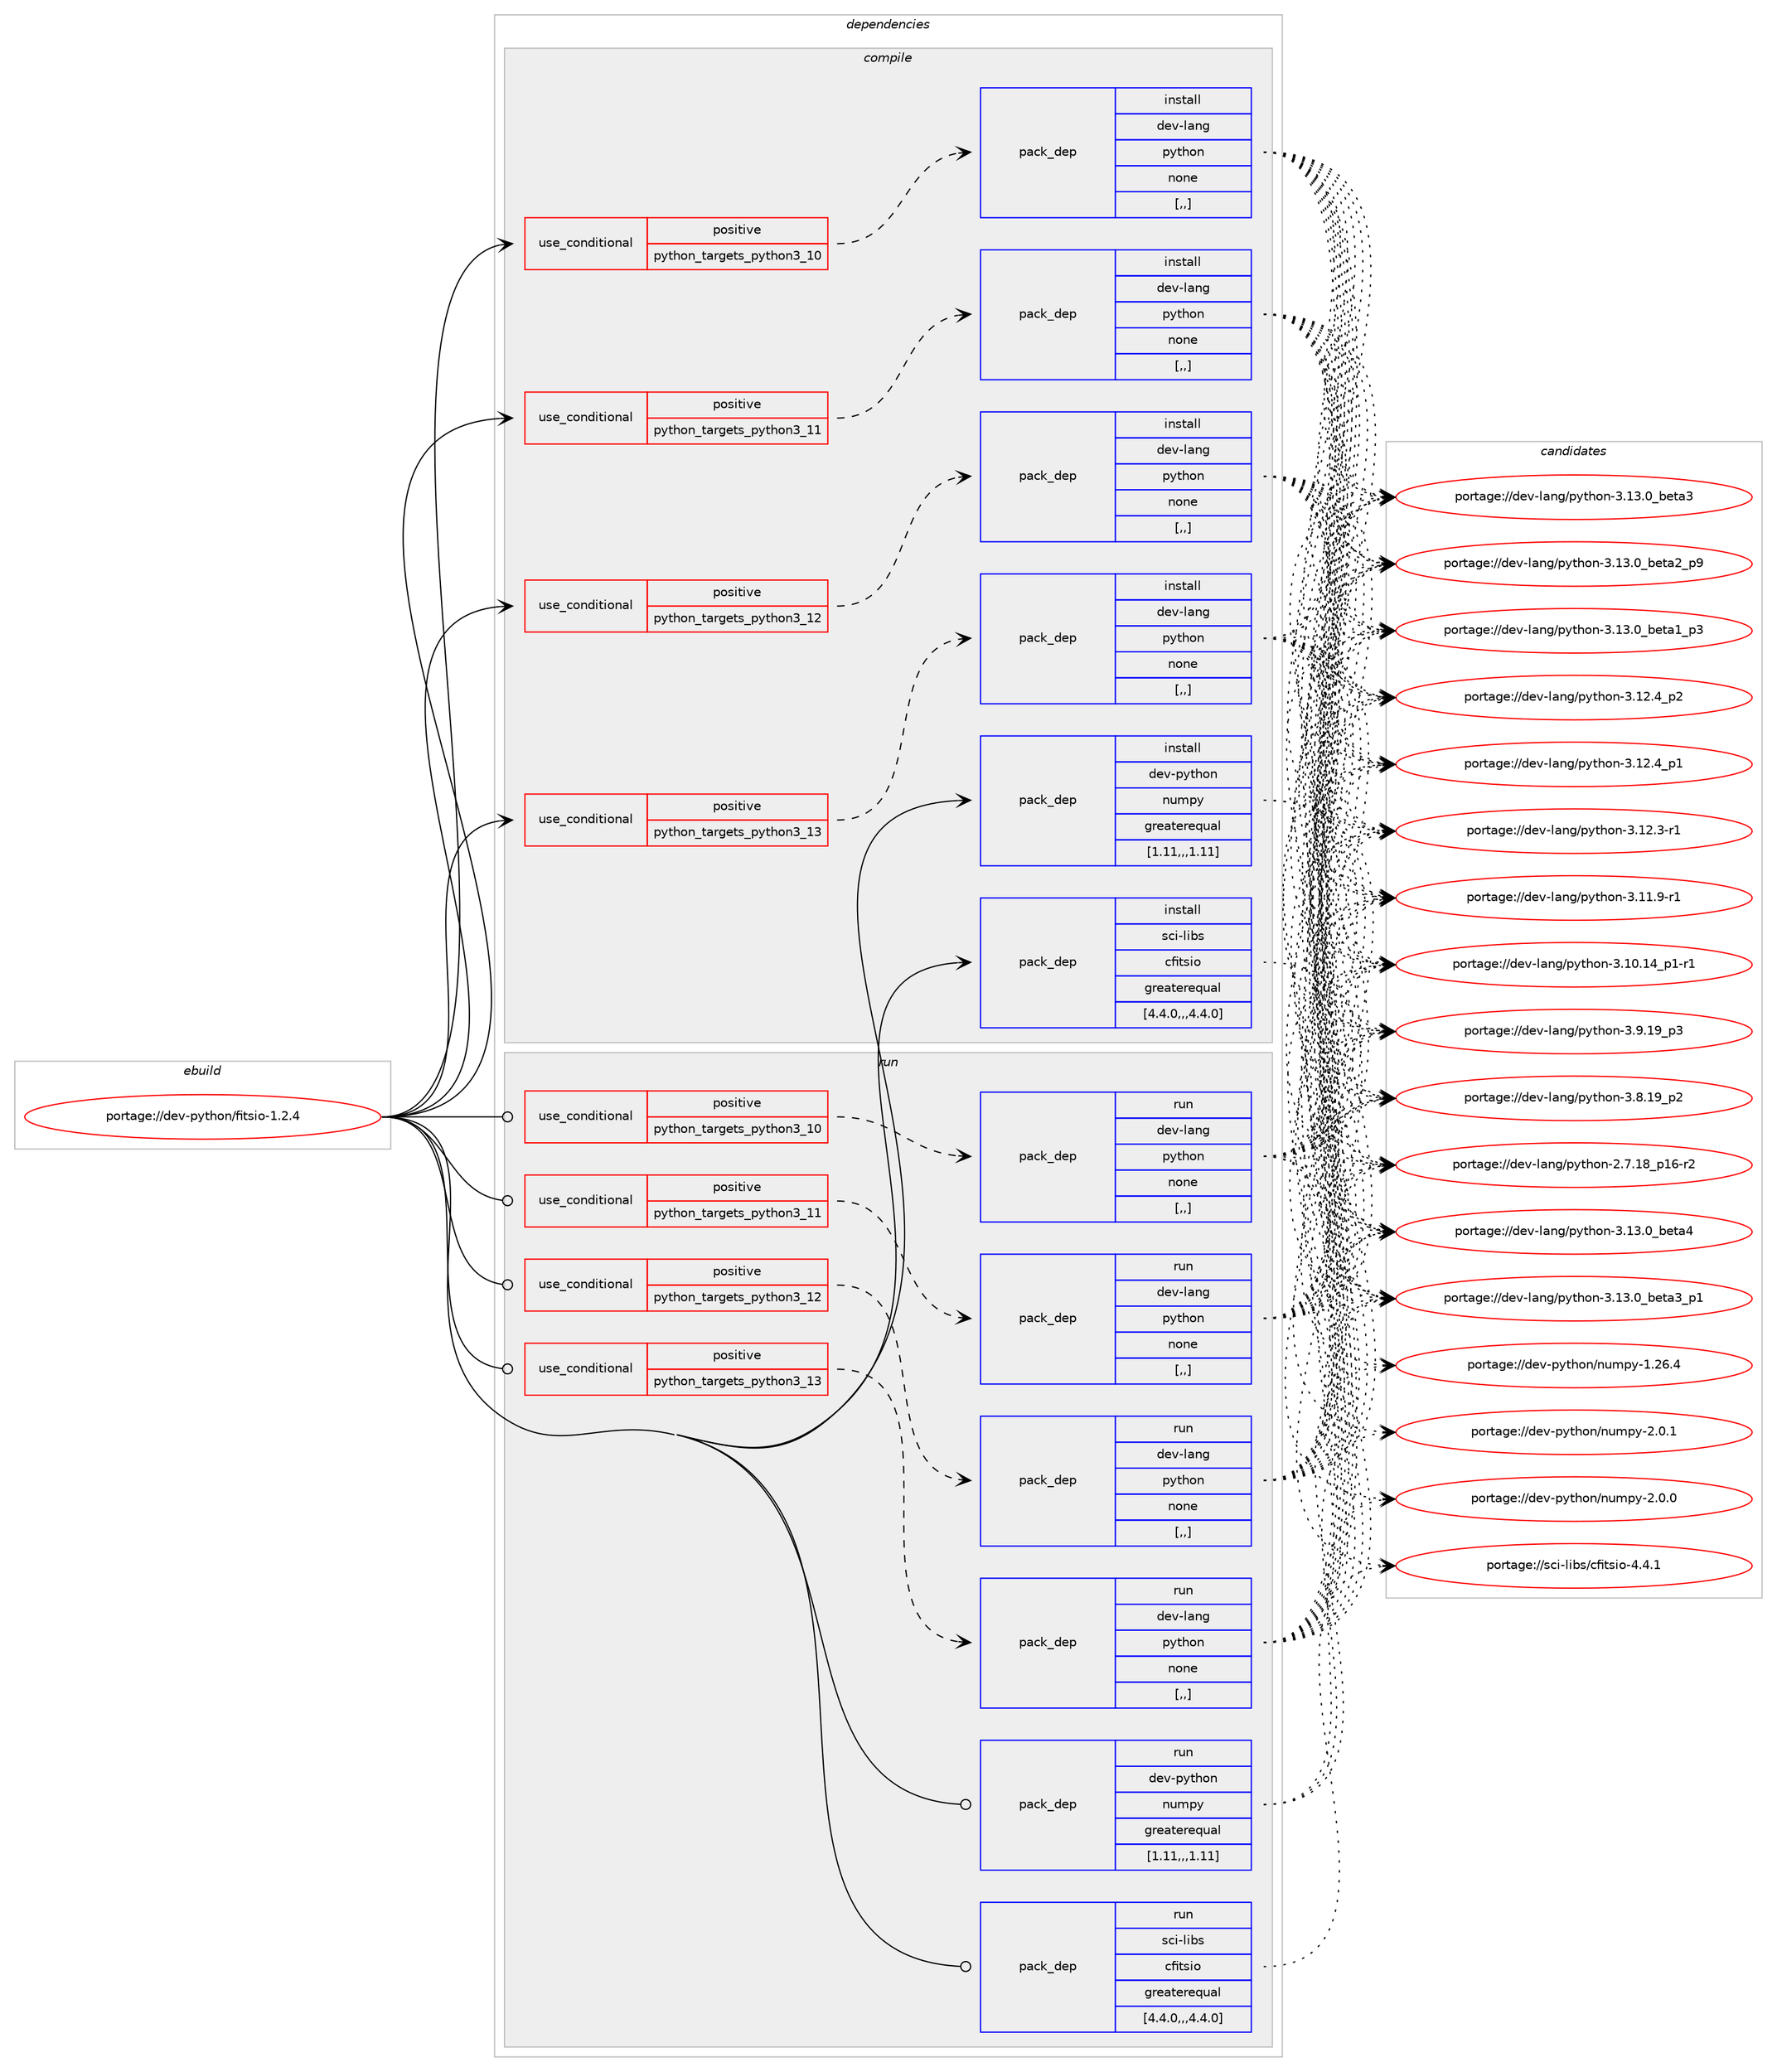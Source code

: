digraph prolog {

# *************
# Graph options
# *************

newrank=true;
concentrate=true;
compound=true;
graph [rankdir=LR,fontname=Helvetica,fontsize=10,ranksep=1.5];#, ranksep=2.5, nodesep=0.2];
edge  [arrowhead=vee];
node  [fontname=Helvetica,fontsize=10];

# **********
# The ebuild
# **********

subgraph cluster_leftcol {
color=gray;
label=<<i>ebuild</i>>;
id [label="portage://dev-python/fitsio-1.2.4", color=red, width=4, href="../dev-python/fitsio-1.2.4.svg"];
}

# ****************
# The dependencies
# ****************

subgraph cluster_midcol {
color=gray;
label=<<i>dependencies</i>>;
subgraph cluster_compile {
fillcolor="#eeeeee";
style=filled;
label=<<i>compile</i>>;
subgraph cond32831 {
dependency146507 [label=<<TABLE BORDER="0" CELLBORDER="1" CELLSPACING="0" CELLPADDING="4"><TR><TD ROWSPAN="3" CELLPADDING="10">use_conditional</TD></TR><TR><TD>positive</TD></TR><TR><TD>python_targets_python3_10</TD></TR></TABLE>>, shape=none, color=red];
subgraph pack112427 {
dependency146508 [label=<<TABLE BORDER="0" CELLBORDER="1" CELLSPACING="0" CELLPADDING="4" WIDTH="220"><TR><TD ROWSPAN="6" CELLPADDING="30">pack_dep</TD></TR><TR><TD WIDTH="110">install</TD></TR><TR><TD>dev-lang</TD></TR><TR><TD>python</TD></TR><TR><TD>none</TD></TR><TR><TD>[,,]</TD></TR></TABLE>>, shape=none, color=blue];
}
dependency146507:e -> dependency146508:w [weight=20,style="dashed",arrowhead="vee"];
}
id:e -> dependency146507:w [weight=20,style="solid",arrowhead="vee"];
subgraph cond32832 {
dependency146509 [label=<<TABLE BORDER="0" CELLBORDER="1" CELLSPACING="0" CELLPADDING="4"><TR><TD ROWSPAN="3" CELLPADDING="10">use_conditional</TD></TR><TR><TD>positive</TD></TR><TR><TD>python_targets_python3_11</TD></TR></TABLE>>, shape=none, color=red];
subgraph pack112428 {
dependency146510 [label=<<TABLE BORDER="0" CELLBORDER="1" CELLSPACING="0" CELLPADDING="4" WIDTH="220"><TR><TD ROWSPAN="6" CELLPADDING="30">pack_dep</TD></TR><TR><TD WIDTH="110">install</TD></TR><TR><TD>dev-lang</TD></TR><TR><TD>python</TD></TR><TR><TD>none</TD></TR><TR><TD>[,,]</TD></TR></TABLE>>, shape=none, color=blue];
}
dependency146509:e -> dependency146510:w [weight=20,style="dashed",arrowhead="vee"];
}
id:e -> dependency146509:w [weight=20,style="solid",arrowhead="vee"];
subgraph cond32833 {
dependency146511 [label=<<TABLE BORDER="0" CELLBORDER="1" CELLSPACING="0" CELLPADDING="4"><TR><TD ROWSPAN="3" CELLPADDING="10">use_conditional</TD></TR><TR><TD>positive</TD></TR><TR><TD>python_targets_python3_12</TD></TR></TABLE>>, shape=none, color=red];
subgraph pack112429 {
dependency146512 [label=<<TABLE BORDER="0" CELLBORDER="1" CELLSPACING="0" CELLPADDING="4" WIDTH="220"><TR><TD ROWSPAN="6" CELLPADDING="30">pack_dep</TD></TR><TR><TD WIDTH="110">install</TD></TR><TR><TD>dev-lang</TD></TR><TR><TD>python</TD></TR><TR><TD>none</TD></TR><TR><TD>[,,]</TD></TR></TABLE>>, shape=none, color=blue];
}
dependency146511:e -> dependency146512:w [weight=20,style="dashed",arrowhead="vee"];
}
id:e -> dependency146511:w [weight=20,style="solid",arrowhead="vee"];
subgraph cond32834 {
dependency146513 [label=<<TABLE BORDER="0" CELLBORDER="1" CELLSPACING="0" CELLPADDING="4"><TR><TD ROWSPAN="3" CELLPADDING="10">use_conditional</TD></TR><TR><TD>positive</TD></TR><TR><TD>python_targets_python3_13</TD></TR></TABLE>>, shape=none, color=red];
subgraph pack112430 {
dependency146514 [label=<<TABLE BORDER="0" CELLBORDER="1" CELLSPACING="0" CELLPADDING="4" WIDTH="220"><TR><TD ROWSPAN="6" CELLPADDING="30">pack_dep</TD></TR><TR><TD WIDTH="110">install</TD></TR><TR><TD>dev-lang</TD></TR><TR><TD>python</TD></TR><TR><TD>none</TD></TR><TR><TD>[,,]</TD></TR></TABLE>>, shape=none, color=blue];
}
dependency146513:e -> dependency146514:w [weight=20,style="dashed",arrowhead="vee"];
}
id:e -> dependency146513:w [weight=20,style="solid",arrowhead="vee"];
subgraph pack112431 {
dependency146515 [label=<<TABLE BORDER="0" CELLBORDER="1" CELLSPACING="0" CELLPADDING="4" WIDTH="220"><TR><TD ROWSPAN="6" CELLPADDING="30">pack_dep</TD></TR><TR><TD WIDTH="110">install</TD></TR><TR><TD>dev-python</TD></TR><TR><TD>numpy</TD></TR><TR><TD>greaterequal</TD></TR><TR><TD>[1.11,,,1.11]</TD></TR></TABLE>>, shape=none, color=blue];
}
id:e -> dependency146515:w [weight=20,style="solid",arrowhead="vee"];
subgraph pack112432 {
dependency146516 [label=<<TABLE BORDER="0" CELLBORDER="1" CELLSPACING="0" CELLPADDING="4" WIDTH="220"><TR><TD ROWSPAN="6" CELLPADDING="30">pack_dep</TD></TR><TR><TD WIDTH="110">install</TD></TR><TR><TD>sci-libs</TD></TR><TR><TD>cfitsio</TD></TR><TR><TD>greaterequal</TD></TR><TR><TD>[4.4.0,,,4.4.0]</TD></TR></TABLE>>, shape=none, color=blue];
}
id:e -> dependency146516:w [weight=20,style="solid",arrowhead="vee"];
}
subgraph cluster_compileandrun {
fillcolor="#eeeeee";
style=filled;
label=<<i>compile and run</i>>;
}
subgraph cluster_run {
fillcolor="#eeeeee";
style=filled;
label=<<i>run</i>>;
subgraph cond32835 {
dependency146517 [label=<<TABLE BORDER="0" CELLBORDER="1" CELLSPACING="0" CELLPADDING="4"><TR><TD ROWSPAN="3" CELLPADDING="10">use_conditional</TD></TR><TR><TD>positive</TD></TR><TR><TD>python_targets_python3_10</TD></TR></TABLE>>, shape=none, color=red];
subgraph pack112433 {
dependency146518 [label=<<TABLE BORDER="0" CELLBORDER="1" CELLSPACING="0" CELLPADDING="4" WIDTH="220"><TR><TD ROWSPAN="6" CELLPADDING="30">pack_dep</TD></TR><TR><TD WIDTH="110">run</TD></TR><TR><TD>dev-lang</TD></TR><TR><TD>python</TD></TR><TR><TD>none</TD></TR><TR><TD>[,,]</TD></TR></TABLE>>, shape=none, color=blue];
}
dependency146517:e -> dependency146518:w [weight=20,style="dashed",arrowhead="vee"];
}
id:e -> dependency146517:w [weight=20,style="solid",arrowhead="odot"];
subgraph cond32836 {
dependency146519 [label=<<TABLE BORDER="0" CELLBORDER="1" CELLSPACING="0" CELLPADDING="4"><TR><TD ROWSPAN="3" CELLPADDING="10">use_conditional</TD></TR><TR><TD>positive</TD></TR><TR><TD>python_targets_python3_11</TD></TR></TABLE>>, shape=none, color=red];
subgraph pack112434 {
dependency146520 [label=<<TABLE BORDER="0" CELLBORDER="1" CELLSPACING="0" CELLPADDING="4" WIDTH="220"><TR><TD ROWSPAN="6" CELLPADDING="30">pack_dep</TD></TR><TR><TD WIDTH="110">run</TD></TR><TR><TD>dev-lang</TD></TR><TR><TD>python</TD></TR><TR><TD>none</TD></TR><TR><TD>[,,]</TD></TR></TABLE>>, shape=none, color=blue];
}
dependency146519:e -> dependency146520:w [weight=20,style="dashed",arrowhead="vee"];
}
id:e -> dependency146519:w [weight=20,style="solid",arrowhead="odot"];
subgraph cond32837 {
dependency146521 [label=<<TABLE BORDER="0" CELLBORDER="1" CELLSPACING="0" CELLPADDING="4"><TR><TD ROWSPAN="3" CELLPADDING="10">use_conditional</TD></TR><TR><TD>positive</TD></TR><TR><TD>python_targets_python3_12</TD></TR></TABLE>>, shape=none, color=red];
subgraph pack112435 {
dependency146522 [label=<<TABLE BORDER="0" CELLBORDER="1" CELLSPACING="0" CELLPADDING="4" WIDTH="220"><TR><TD ROWSPAN="6" CELLPADDING="30">pack_dep</TD></TR><TR><TD WIDTH="110">run</TD></TR><TR><TD>dev-lang</TD></TR><TR><TD>python</TD></TR><TR><TD>none</TD></TR><TR><TD>[,,]</TD></TR></TABLE>>, shape=none, color=blue];
}
dependency146521:e -> dependency146522:w [weight=20,style="dashed",arrowhead="vee"];
}
id:e -> dependency146521:w [weight=20,style="solid",arrowhead="odot"];
subgraph cond32838 {
dependency146523 [label=<<TABLE BORDER="0" CELLBORDER="1" CELLSPACING="0" CELLPADDING="4"><TR><TD ROWSPAN="3" CELLPADDING="10">use_conditional</TD></TR><TR><TD>positive</TD></TR><TR><TD>python_targets_python3_13</TD></TR></TABLE>>, shape=none, color=red];
subgraph pack112436 {
dependency146524 [label=<<TABLE BORDER="0" CELLBORDER="1" CELLSPACING="0" CELLPADDING="4" WIDTH="220"><TR><TD ROWSPAN="6" CELLPADDING="30">pack_dep</TD></TR><TR><TD WIDTH="110">run</TD></TR><TR><TD>dev-lang</TD></TR><TR><TD>python</TD></TR><TR><TD>none</TD></TR><TR><TD>[,,]</TD></TR></TABLE>>, shape=none, color=blue];
}
dependency146523:e -> dependency146524:w [weight=20,style="dashed",arrowhead="vee"];
}
id:e -> dependency146523:w [weight=20,style="solid",arrowhead="odot"];
subgraph pack112437 {
dependency146525 [label=<<TABLE BORDER="0" CELLBORDER="1" CELLSPACING="0" CELLPADDING="4" WIDTH="220"><TR><TD ROWSPAN="6" CELLPADDING="30">pack_dep</TD></TR><TR><TD WIDTH="110">run</TD></TR><TR><TD>dev-python</TD></TR><TR><TD>numpy</TD></TR><TR><TD>greaterequal</TD></TR><TR><TD>[1.11,,,1.11]</TD></TR></TABLE>>, shape=none, color=blue];
}
id:e -> dependency146525:w [weight=20,style="solid",arrowhead="odot"];
subgraph pack112438 {
dependency146526 [label=<<TABLE BORDER="0" CELLBORDER="1" CELLSPACING="0" CELLPADDING="4" WIDTH="220"><TR><TD ROWSPAN="6" CELLPADDING="30">pack_dep</TD></TR><TR><TD WIDTH="110">run</TD></TR><TR><TD>sci-libs</TD></TR><TR><TD>cfitsio</TD></TR><TR><TD>greaterequal</TD></TR><TR><TD>[4.4.0,,,4.4.0]</TD></TR></TABLE>>, shape=none, color=blue];
}
id:e -> dependency146526:w [weight=20,style="solid",arrowhead="odot"];
}
}

# **************
# The candidates
# **************

subgraph cluster_choices {
rank=same;
color=gray;
label=<<i>candidates</i>>;

subgraph choice112427 {
color=black;
nodesep=1;
choice1001011184510897110103471121211161041111104551464951464895981011169752 [label="portage://dev-lang/python-3.13.0_beta4", color=red, width=4,href="../dev-lang/python-3.13.0_beta4.svg"];
choice10010111845108971101034711212111610411111045514649514648959810111697519511249 [label="portage://dev-lang/python-3.13.0_beta3_p1", color=red, width=4,href="../dev-lang/python-3.13.0_beta3_p1.svg"];
choice1001011184510897110103471121211161041111104551464951464895981011169751 [label="portage://dev-lang/python-3.13.0_beta3", color=red, width=4,href="../dev-lang/python-3.13.0_beta3.svg"];
choice10010111845108971101034711212111610411111045514649514648959810111697509511257 [label="portage://dev-lang/python-3.13.0_beta2_p9", color=red, width=4,href="../dev-lang/python-3.13.0_beta2_p9.svg"];
choice10010111845108971101034711212111610411111045514649514648959810111697499511251 [label="portage://dev-lang/python-3.13.0_beta1_p3", color=red, width=4,href="../dev-lang/python-3.13.0_beta1_p3.svg"];
choice100101118451089711010347112121116104111110455146495046529511250 [label="portage://dev-lang/python-3.12.4_p2", color=red, width=4,href="../dev-lang/python-3.12.4_p2.svg"];
choice100101118451089711010347112121116104111110455146495046529511249 [label="portage://dev-lang/python-3.12.4_p1", color=red, width=4,href="../dev-lang/python-3.12.4_p1.svg"];
choice100101118451089711010347112121116104111110455146495046514511449 [label="portage://dev-lang/python-3.12.3-r1", color=red, width=4,href="../dev-lang/python-3.12.3-r1.svg"];
choice100101118451089711010347112121116104111110455146494946574511449 [label="portage://dev-lang/python-3.11.9-r1", color=red, width=4,href="../dev-lang/python-3.11.9-r1.svg"];
choice100101118451089711010347112121116104111110455146494846495295112494511449 [label="portage://dev-lang/python-3.10.14_p1-r1", color=red, width=4,href="../dev-lang/python-3.10.14_p1-r1.svg"];
choice100101118451089711010347112121116104111110455146574649579511251 [label="portage://dev-lang/python-3.9.19_p3", color=red, width=4,href="../dev-lang/python-3.9.19_p3.svg"];
choice100101118451089711010347112121116104111110455146564649579511250 [label="portage://dev-lang/python-3.8.19_p2", color=red, width=4,href="../dev-lang/python-3.8.19_p2.svg"];
choice100101118451089711010347112121116104111110455046554649569511249544511450 [label="portage://dev-lang/python-2.7.18_p16-r2", color=red, width=4,href="../dev-lang/python-2.7.18_p16-r2.svg"];
dependency146508:e -> choice1001011184510897110103471121211161041111104551464951464895981011169752:w [style=dotted,weight="100"];
dependency146508:e -> choice10010111845108971101034711212111610411111045514649514648959810111697519511249:w [style=dotted,weight="100"];
dependency146508:e -> choice1001011184510897110103471121211161041111104551464951464895981011169751:w [style=dotted,weight="100"];
dependency146508:e -> choice10010111845108971101034711212111610411111045514649514648959810111697509511257:w [style=dotted,weight="100"];
dependency146508:e -> choice10010111845108971101034711212111610411111045514649514648959810111697499511251:w [style=dotted,weight="100"];
dependency146508:e -> choice100101118451089711010347112121116104111110455146495046529511250:w [style=dotted,weight="100"];
dependency146508:e -> choice100101118451089711010347112121116104111110455146495046529511249:w [style=dotted,weight="100"];
dependency146508:e -> choice100101118451089711010347112121116104111110455146495046514511449:w [style=dotted,weight="100"];
dependency146508:e -> choice100101118451089711010347112121116104111110455146494946574511449:w [style=dotted,weight="100"];
dependency146508:e -> choice100101118451089711010347112121116104111110455146494846495295112494511449:w [style=dotted,weight="100"];
dependency146508:e -> choice100101118451089711010347112121116104111110455146574649579511251:w [style=dotted,weight="100"];
dependency146508:e -> choice100101118451089711010347112121116104111110455146564649579511250:w [style=dotted,weight="100"];
dependency146508:e -> choice100101118451089711010347112121116104111110455046554649569511249544511450:w [style=dotted,weight="100"];
}
subgraph choice112428 {
color=black;
nodesep=1;
choice1001011184510897110103471121211161041111104551464951464895981011169752 [label="portage://dev-lang/python-3.13.0_beta4", color=red, width=4,href="../dev-lang/python-3.13.0_beta4.svg"];
choice10010111845108971101034711212111610411111045514649514648959810111697519511249 [label="portage://dev-lang/python-3.13.0_beta3_p1", color=red, width=4,href="../dev-lang/python-3.13.0_beta3_p1.svg"];
choice1001011184510897110103471121211161041111104551464951464895981011169751 [label="portage://dev-lang/python-3.13.0_beta3", color=red, width=4,href="../dev-lang/python-3.13.0_beta3.svg"];
choice10010111845108971101034711212111610411111045514649514648959810111697509511257 [label="portage://dev-lang/python-3.13.0_beta2_p9", color=red, width=4,href="../dev-lang/python-3.13.0_beta2_p9.svg"];
choice10010111845108971101034711212111610411111045514649514648959810111697499511251 [label="portage://dev-lang/python-3.13.0_beta1_p3", color=red, width=4,href="../dev-lang/python-3.13.0_beta1_p3.svg"];
choice100101118451089711010347112121116104111110455146495046529511250 [label="portage://dev-lang/python-3.12.4_p2", color=red, width=4,href="../dev-lang/python-3.12.4_p2.svg"];
choice100101118451089711010347112121116104111110455146495046529511249 [label="portage://dev-lang/python-3.12.4_p1", color=red, width=4,href="../dev-lang/python-3.12.4_p1.svg"];
choice100101118451089711010347112121116104111110455146495046514511449 [label="portage://dev-lang/python-3.12.3-r1", color=red, width=4,href="../dev-lang/python-3.12.3-r1.svg"];
choice100101118451089711010347112121116104111110455146494946574511449 [label="portage://dev-lang/python-3.11.9-r1", color=red, width=4,href="../dev-lang/python-3.11.9-r1.svg"];
choice100101118451089711010347112121116104111110455146494846495295112494511449 [label="portage://dev-lang/python-3.10.14_p1-r1", color=red, width=4,href="../dev-lang/python-3.10.14_p1-r1.svg"];
choice100101118451089711010347112121116104111110455146574649579511251 [label="portage://dev-lang/python-3.9.19_p3", color=red, width=4,href="../dev-lang/python-3.9.19_p3.svg"];
choice100101118451089711010347112121116104111110455146564649579511250 [label="portage://dev-lang/python-3.8.19_p2", color=red, width=4,href="../dev-lang/python-3.8.19_p2.svg"];
choice100101118451089711010347112121116104111110455046554649569511249544511450 [label="portage://dev-lang/python-2.7.18_p16-r2", color=red, width=4,href="../dev-lang/python-2.7.18_p16-r2.svg"];
dependency146510:e -> choice1001011184510897110103471121211161041111104551464951464895981011169752:w [style=dotted,weight="100"];
dependency146510:e -> choice10010111845108971101034711212111610411111045514649514648959810111697519511249:w [style=dotted,weight="100"];
dependency146510:e -> choice1001011184510897110103471121211161041111104551464951464895981011169751:w [style=dotted,weight="100"];
dependency146510:e -> choice10010111845108971101034711212111610411111045514649514648959810111697509511257:w [style=dotted,weight="100"];
dependency146510:e -> choice10010111845108971101034711212111610411111045514649514648959810111697499511251:w [style=dotted,weight="100"];
dependency146510:e -> choice100101118451089711010347112121116104111110455146495046529511250:w [style=dotted,weight="100"];
dependency146510:e -> choice100101118451089711010347112121116104111110455146495046529511249:w [style=dotted,weight="100"];
dependency146510:e -> choice100101118451089711010347112121116104111110455146495046514511449:w [style=dotted,weight="100"];
dependency146510:e -> choice100101118451089711010347112121116104111110455146494946574511449:w [style=dotted,weight="100"];
dependency146510:e -> choice100101118451089711010347112121116104111110455146494846495295112494511449:w [style=dotted,weight="100"];
dependency146510:e -> choice100101118451089711010347112121116104111110455146574649579511251:w [style=dotted,weight="100"];
dependency146510:e -> choice100101118451089711010347112121116104111110455146564649579511250:w [style=dotted,weight="100"];
dependency146510:e -> choice100101118451089711010347112121116104111110455046554649569511249544511450:w [style=dotted,weight="100"];
}
subgraph choice112429 {
color=black;
nodesep=1;
choice1001011184510897110103471121211161041111104551464951464895981011169752 [label="portage://dev-lang/python-3.13.0_beta4", color=red, width=4,href="../dev-lang/python-3.13.0_beta4.svg"];
choice10010111845108971101034711212111610411111045514649514648959810111697519511249 [label="portage://dev-lang/python-3.13.0_beta3_p1", color=red, width=4,href="../dev-lang/python-3.13.0_beta3_p1.svg"];
choice1001011184510897110103471121211161041111104551464951464895981011169751 [label="portage://dev-lang/python-3.13.0_beta3", color=red, width=4,href="../dev-lang/python-3.13.0_beta3.svg"];
choice10010111845108971101034711212111610411111045514649514648959810111697509511257 [label="portage://dev-lang/python-3.13.0_beta2_p9", color=red, width=4,href="../dev-lang/python-3.13.0_beta2_p9.svg"];
choice10010111845108971101034711212111610411111045514649514648959810111697499511251 [label="portage://dev-lang/python-3.13.0_beta1_p3", color=red, width=4,href="../dev-lang/python-3.13.0_beta1_p3.svg"];
choice100101118451089711010347112121116104111110455146495046529511250 [label="portage://dev-lang/python-3.12.4_p2", color=red, width=4,href="../dev-lang/python-3.12.4_p2.svg"];
choice100101118451089711010347112121116104111110455146495046529511249 [label="portage://dev-lang/python-3.12.4_p1", color=red, width=4,href="../dev-lang/python-3.12.4_p1.svg"];
choice100101118451089711010347112121116104111110455146495046514511449 [label="portage://dev-lang/python-3.12.3-r1", color=red, width=4,href="../dev-lang/python-3.12.3-r1.svg"];
choice100101118451089711010347112121116104111110455146494946574511449 [label="portage://dev-lang/python-3.11.9-r1", color=red, width=4,href="../dev-lang/python-3.11.9-r1.svg"];
choice100101118451089711010347112121116104111110455146494846495295112494511449 [label="portage://dev-lang/python-3.10.14_p1-r1", color=red, width=4,href="../dev-lang/python-3.10.14_p1-r1.svg"];
choice100101118451089711010347112121116104111110455146574649579511251 [label="portage://dev-lang/python-3.9.19_p3", color=red, width=4,href="../dev-lang/python-3.9.19_p3.svg"];
choice100101118451089711010347112121116104111110455146564649579511250 [label="portage://dev-lang/python-3.8.19_p2", color=red, width=4,href="../dev-lang/python-3.8.19_p2.svg"];
choice100101118451089711010347112121116104111110455046554649569511249544511450 [label="portage://dev-lang/python-2.7.18_p16-r2", color=red, width=4,href="../dev-lang/python-2.7.18_p16-r2.svg"];
dependency146512:e -> choice1001011184510897110103471121211161041111104551464951464895981011169752:w [style=dotted,weight="100"];
dependency146512:e -> choice10010111845108971101034711212111610411111045514649514648959810111697519511249:w [style=dotted,weight="100"];
dependency146512:e -> choice1001011184510897110103471121211161041111104551464951464895981011169751:w [style=dotted,weight="100"];
dependency146512:e -> choice10010111845108971101034711212111610411111045514649514648959810111697509511257:w [style=dotted,weight="100"];
dependency146512:e -> choice10010111845108971101034711212111610411111045514649514648959810111697499511251:w [style=dotted,weight="100"];
dependency146512:e -> choice100101118451089711010347112121116104111110455146495046529511250:w [style=dotted,weight="100"];
dependency146512:e -> choice100101118451089711010347112121116104111110455146495046529511249:w [style=dotted,weight="100"];
dependency146512:e -> choice100101118451089711010347112121116104111110455146495046514511449:w [style=dotted,weight="100"];
dependency146512:e -> choice100101118451089711010347112121116104111110455146494946574511449:w [style=dotted,weight="100"];
dependency146512:e -> choice100101118451089711010347112121116104111110455146494846495295112494511449:w [style=dotted,weight="100"];
dependency146512:e -> choice100101118451089711010347112121116104111110455146574649579511251:w [style=dotted,weight="100"];
dependency146512:e -> choice100101118451089711010347112121116104111110455146564649579511250:w [style=dotted,weight="100"];
dependency146512:e -> choice100101118451089711010347112121116104111110455046554649569511249544511450:w [style=dotted,weight="100"];
}
subgraph choice112430 {
color=black;
nodesep=1;
choice1001011184510897110103471121211161041111104551464951464895981011169752 [label="portage://dev-lang/python-3.13.0_beta4", color=red, width=4,href="../dev-lang/python-3.13.0_beta4.svg"];
choice10010111845108971101034711212111610411111045514649514648959810111697519511249 [label="portage://dev-lang/python-3.13.0_beta3_p1", color=red, width=4,href="../dev-lang/python-3.13.0_beta3_p1.svg"];
choice1001011184510897110103471121211161041111104551464951464895981011169751 [label="portage://dev-lang/python-3.13.0_beta3", color=red, width=4,href="../dev-lang/python-3.13.0_beta3.svg"];
choice10010111845108971101034711212111610411111045514649514648959810111697509511257 [label="portage://dev-lang/python-3.13.0_beta2_p9", color=red, width=4,href="../dev-lang/python-3.13.0_beta2_p9.svg"];
choice10010111845108971101034711212111610411111045514649514648959810111697499511251 [label="portage://dev-lang/python-3.13.0_beta1_p3", color=red, width=4,href="../dev-lang/python-3.13.0_beta1_p3.svg"];
choice100101118451089711010347112121116104111110455146495046529511250 [label="portage://dev-lang/python-3.12.4_p2", color=red, width=4,href="../dev-lang/python-3.12.4_p2.svg"];
choice100101118451089711010347112121116104111110455146495046529511249 [label="portage://dev-lang/python-3.12.4_p1", color=red, width=4,href="../dev-lang/python-3.12.4_p1.svg"];
choice100101118451089711010347112121116104111110455146495046514511449 [label="portage://dev-lang/python-3.12.3-r1", color=red, width=4,href="../dev-lang/python-3.12.3-r1.svg"];
choice100101118451089711010347112121116104111110455146494946574511449 [label="portage://dev-lang/python-3.11.9-r1", color=red, width=4,href="../dev-lang/python-3.11.9-r1.svg"];
choice100101118451089711010347112121116104111110455146494846495295112494511449 [label="portage://dev-lang/python-3.10.14_p1-r1", color=red, width=4,href="../dev-lang/python-3.10.14_p1-r1.svg"];
choice100101118451089711010347112121116104111110455146574649579511251 [label="portage://dev-lang/python-3.9.19_p3", color=red, width=4,href="../dev-lang/python-3.9.19_p3.svg"];
choice100101118451089711010347112121116104111110455146564649579511250 [label="portage://dev-lang/python-3.8.19_p2", color=red, width=4,href="../dev-lang/python-3.8.19_p2.svg"];
choice100101118451089711010347112121116104111110455046554649569511249544511450 [label="portage://dev-lang/python-2.7.18_p16-r2", color=red, width=4,href="../dev-lang/python-2.7.18_p16-r2.svg"];
dependency146514:e -> choice1001011184510897110103471121211161041111104551464951464895981011169752:w [style=dotted,weight="100"];
dependency146514:e -> choice10010111845108971101034711212111610411111045514649514648959810111697519511249:w [style=dotted,weight="100"];
dependency146514:e -> choice1001011184510897110103471121211161041111104551464951464895981011169751:w [style=dotted,weight="100"];
dependency146514:e -> choice10010111845108971101034711212111610411111045514649514648959810111697509511257:w [style=dotted,weight="100"];
dependency146514:e -> choice10010111845108971101034711212111610411111045514649514648959810111697499511251:w [style=dotted,weight="100"];
dependency146514:e -> choice100101118451089711010347112121116104111110455146495046529511250:w [style=dotted,weight="100"];
dependency146514:e -> choice100101118451089711010347112121116104111110455146495046529511249:w [style=dotted,weight="100"];
dependency146514:e -> choice100101118451089711010347112121116104111110455146495046514511449:w [style=dotted,weight="100"];
dependency146514:e -> choice100101118451089711010347112121116104111110455146494946574511449:w [style=dotted,weight="100"];
dependency146514:e -> choice100101118451089711010347112121116104111110455146494846495295112494511449:w [style=dotted,weight="100"];
dependency146514:e -> choice100101118451089711010347112121116104111110455146574649579511251:w [style=dotted,weight="100"];
dependency146514:e -> choice100101118451089711010347112121116104111110455146564649579511250:w [style=dotted,weight="100"];
dependency146514:e -> choice100101118451089711010347112121116104111110455046554649569511249544511450:w [style=dotted,weight="100"];
}
subgraph choice112431 {
color=black;
nodesep=1;
choice1001011184511212111610411111047110117109112121455046484649 [label="portage://dev-python/numpy-2.0.1", color=red, width=4,href="../dev-python/numpy-2.0.1.svg"];
choice1001011184511212111610411111047110117109112121455046484648 [label="portage://dev-python/numpy-2.0.0", color=red, width=4,href="../dev-python/numpy-2.0.0.svg"];
choice100101118451121211161041111104711011710911212145494650544652 [label="portage://dev-python/numpy-1.26.4", color=red, width=4,href="../dev-python/numpy-1.26.4.svg"];
dependency146515:e -> choice1001011184511212111610411111047110117109112121455046484649:w [style=dotted,weight="100"];
dependency146515:e -> choice1001011184511212111610411111047110117109112121455046484648:w [style=dotted,weight="100"];
dependency146515:e -> choice100101118451121211161041111104711011710911212145494650544652:w [style=dotted,weight="100"];
}
subgraph choice112432 {
color=black;
nodesep=1;
choice1159910545108105981154799102105116115105111455246524649 [label="portage://sci-libs/cfitsio-4.4.1", color=red, width=4,href="../sci-libs/cfitsio-4.4.1.svg"];
dependency146516:e -> choice1159910545108105981154799102105116115105111455246524649:w [style=dotted,weight="100"];
}
subgraph choice112433 {
color=black;
nodesep=1;
choice1001011184510897110103471121211161041111104551464951464895981011169752 [label="portage://dev-lang/python-3.13.0_beta4", color=red, width=4,href="../dev-lang/python-3.13.0_beta4.svg"];
choice10010111845108971101034711212111610411111045514649514648959810111697519511249 [label="portage://dev-lang/python-3.13.0_beta3_p1", color=red, width=4,href="../dev-lang/python-3.13.0_beta3_p1.svg"];
choice1001011184510897110103471121211161041111104551464951464895981011169751 [label="portage://dev-lang/python-3.13.0_beta3", color=red, width=4,href="../dev-lang/python-3.13.0_beta3.svg"];
choice10010111845108971101034711212111610411111045514649514648959810111697509511257 [label="portage://dev-lang/python-3.13.0_beta2_p9", color=red, width=4,href="../dev-lang/python-3.13.0_beta2_p9.svg"];
choice10010111845108971101034711212111610411111045514649514648959810111697499511251 [label="portage://dev-lang/python-3.13.0_beta1_p3", color=red, width=4,href="../dev-lang/python-3.13.0_beta1_p3.svg"];
choice100101118451089711010347112121116104111110455146495046529511250 [label="portage://dev-lang/python-3.12.4_p2", color=red, width=4,href="../dev-lang/python-3.12.4_p2.svg"];
choice100101118451089711010347112121116104111110455146495046529511249 [label="portage://dev-lang/python-3.12.4_p1", color=red, width=4,href="../dev-lang/python-3.12.4_p1.svg"];
choice100101118451089711010347112121116104111110455146495046514511449 [label="portage://dev-lang/python-3.12.3-r1", color=red, width=4,href="../dev-lang/python-3.12.3-r1.svg"];
choice100101118451089711010347112121116104111110455146494946574511449 [label="portage://dev-lang/python-3.11.9-r1", color=red, width=4,href="../dev-lang/python-3.11.9-r1.svg"];
choice100101118451089711010347112121116104111110455146494846495295112494511449 [label="portage://dev-lang/python-3.10.14_p1-r1", color=red, width=4,href="../dev-lang/python-3.10.14_p1-r1.svg"];
choice100101118451089711010347112121116104111110455146574649579511251 [label="portage://dev-lang/python-3.9.19_p3", color=red, width=4,href="../dev-lang/python-3.9.19_p3.svg"];
choice100101118451089711010347112121116104111110455146564649579511250 [label="portage://dev-lang/python-3.8.19_p2", color=red, width=4,href="../dev-lang/python-3.8.19_p2.svg"];
choice100101118451089711010347112121116104111110455046554649569511249544511450 [label="portage://dev-lang/python-2.7.18_p16-r2", color=red, width=4,href="../dev-lang/python-2.7.18_p16-r2.svg"];
dependency146518:e -> choice1001011184510897110103471121211161041111104551464951464895981011169752:w [style=dotted,weight="100"];
dependency146518:e -> choice10010111845108971101034711212111610411111045514649514648959810111697519511249:w [style=dotted,weight="100"];
dependency146518:e -> choice1001011184510897110103471121211161041111104551464951464895981011169751:w [style=dotted,weight="100"];
dependency146518:e -> choice10010111845108971101034711212111610411111045514649514648959810111697509511257:w [style=dotted,weight="100"];
dependency146518:e -> choice10010111845108971101034711212111610411111045514649514648959810111697499511251:w [style=dotted,weight="100"];
dependency146518:e -> choice100101118451089711010347112121116104111110455146495046529511250:w [style=dotted,weight="100"];
dependency146518:e -> choice100101118451089711010347112121116104111110455146495046529511249:w [style=dotted,weight="100"];
dependency146518:e -> choice100101118451089711010347112121116104111110455146495046514511449:w [style=dotted,weight="100"];
dependency146518:e -> choice100101118451089711010347112121116104111110455146494946574511449:w [style=dotted,weight="100"];
dependency146518:e -> choice100101118451089711010347112121116104111110455146494846495295112494511449:w [style=dotted,weight="100"];
dependency146518:e -> choice100101118451089711010347112121116104111110455146574649579511251:w [style=dotted,weight="100"];
dependency146518:e -> choice100101118451089711010347112121116104111110455146564649579511250:w [style=dotted,weight="100"];
dependency146518:e -> choice100101118451089711010347112121116104111110455046554649569511249544511450:w [style=dotted,weight="100"];
}
subgraph choice112434 {
color=black;
nodesep=1;
choice1001011184510897110103471121211161041111104551464951464895981011169752 [label="portage://dev-lang/python-3.13.0_beta4", color=red, width=4,href="../dev-lang/python-3.13.0_beta4.svg"];
choice10010111845108971101034711212111610411111045514649514648959810111697519511249 [label="portage://dev-lang/python-3.13.0_beta3_p1", color=red, width=4,href="../dev-lang/python-3.13.0_beta3_p1.svg"];
choice1001011184510897110103471121211161041111104551464951464895981011169751 [label="portage://dev-lang/python-3.13.0_beta3", color=red, width=4,href="../dev-lang/python-3.13.0_beta3.svg"];
choice10010111845108971101034711212111610411111045514649514648959810111697509511257 [label="portage://dev-lang/python-3.13.0_beta2_p9", color=red, width=4,href="../dev-lang/python-3.13.0_beta2_p9.svg"];
choice10010111845108971101034711212111610411111045514649514648959810111697499511251 [label="portage://dev-lang/python-3.13.0_beta1_p3", color=red, width=4,href="../dev-lang/python-3.13.0_beta1_p3.svg"];
choice100101118451089711010347112121116104111110455146495046529511250 [label="portage://dev-lang/python-3.12.4_p2", color=red, width=4,href="../dev-lang/python-3.12.4_p2.svg"];
choice100101118451089711010347112121116104111110455146495046529511249 [label="portage://dev-lang/python-3.12.4_p1", color=red, width=4,href="../dev-lang/python-3.12.4_p1.svg"];
choice100101118451089711010347112121116104111110455146495046514511449 [label="portage://dev-lang/python-3.12.3-r1", color=red, width=4,href="../dev-lang/python-3.12.3-r1.svg"];
choice100101118451089711010347112121116104111110455146494946574511449 [label="portage://dev-lang/python-3.11.9-r1", color=red, width=4,href="../dev-lang/python-3.11.9-r1.svg"];
choice100101118451089711010347112121116104111110455146494846495295112494511449 [label="portage://dev-lang/python-3.10.14_p1-r1", color=red, width=4,href="../dev-lang/python-3.10.14_p1-r1.svg"];
choice100101118451089711010347112121116104111110455146574649579511251 [label="portage://dev-lang/python-3.9.19_p3", color=red, width=4,href="../dev-lang/python-3.9.19_p3.svg"];
choice100101118451089711010347112121116104111110455146564649579511250 [label="portage://dev-lang/python-3.8.19_p2", color=red, width=4,href="../dev-lang/python-3.8.19_p2.svg"];
choice100101118451089711010347112121116104111110455046554649569511249544511450 [label="portage://dev-lang/python-2.7.18_p16-r2", color=red, width=4,href="../dev-lang/python-2.7.18_p16-r2.svg"];
dependency146520:e -> choice1001011184510897110103471121211161041111104551464951464895981011169752:w [style=dotted,weight="100"];
dependency146520:e -> choice10010111845108971101034711212111610411111045514649514648959810111697519511249:w [style=dotted,weight="100"];
dependency146520:e -> choice1001011184510897110103471121211161041111104551464951464895981011169751:w [style=dotted,weight="100"];
dependency146520:e -> choice10010111845108971101034711212111610411111045514649514648959810111697509511257:w [style=dotted,weight="100"];
dependency146520:e -> choice10010111845108971101034711212111610411111045514649514648959810111697499511251:w [style=dotted,weight="100"];
dependency146520:e -> choice100101118451089711010347112121116104111110455146495046529511250:w [style=dotted,weight="100"];
dependency146520:e -> choice100101118451089711010347112121116104111110455146495046529511249:w [style=dotted,weight="100"];
dependency146520:e -> choice100101118451089711010347112121116104111110455146495046514511449:w [style=dotted,weight="100"];
dependency146520:e -> choice100101118451089711010347112121116104111110455146494946574511449:w [style=dotted,weight="100"];
dependency146520:e -> choice100101118451089711010347112121116104111110455146494846495295112494511449:w [style=dotted,weight="100"];
dependency146520:e -> choice100101118451089711010347112121116104111110455146574649579511251:w [style=dotted,weight="100"];
dependency146520:e -> choice100101118451089711010347112121116104111110455146564649579511250:w [style=dotted,weight="100"];
dependency146520:e -> choice100101118451089711010347112121116104111110455046554649569511249544511450:w [style=dotted,weight="100"];
}
subgraph choice112435 {
color=black;
nodesep=1;
choice1001011184510897110103471121211161041111104551464951464895981011169752 [label="portage://dev-lang/python-3.13.0_beta4", color=red, width=4,href="../dev-lang/python-3.13.0_beta4.svg"];
choice10010111845108971101034711212111610411111045514649514648959810111697519511249 [label="portage://dev-lang/python-3.13.0_beta3_p1", color=red, width=4,href="../dev-lang/python-3.13.0_beta3_p1.svg"];
choice1001011184510897110103471121211161041111104551464951464895981011169751 [label="portage://dev-lang/python-3.13.0_beta3", color=red, width=4,href="../dev-lang/python-3.13.0_beta3.svg"];
choice10010111845108971101034711212111610411111045514649514648959810111697509511257 [label="portage://dev-lang/python-3.13.0_beta2_p9", color=red, width=4,href="../dev-lang/python-3.13.0_beta2_p9.svg"];
choice10010111845108971101034711212111610411111045514649514648959810111697499511251 [label="portage://dev-lang/python-3.13.0_beta1_p3", color=red, width=4,href="../dev-lang/python-3.13.0_beta1_p3.svg"];
choice100101118451089711010347112121116104111110455146495046529511250 [label="portage://dev-lang/python-3.12.4_p2", color=red, width=4,href="../dev-lang/python-3.12.4_p2.svg"];
choice100101118451089711010347112121116104111110455146495046529511249 [label="portage://dev-lang/python-3.12.4_p1", color=red, width=4,href="../dev-lang/python-3.12.4_p1.svg"];
choice100101118451089711010347112121116104111110455146495046514511449 [label="portage://dev-lang/python-3.12.3-r1", color=red, width=4,href="../dev-lang/python-3.12.3-r1.svg"];
choice100101118451089711010347112121116104111110455146494946574511449 [label="portage://dev-lang/python-3.11.9-r1", color=red, width=4,href="../dev-lang/python-3.11.9-r1.svg"];
choice100101118451089711010347112121116104111110455146494846495295112494511449 [label="portage://dev-lang/python-3.10.14_p1-r1", color=red, width=4,href="../dev-lang/python-3.10.14_p1-r1.svg"];
choice100101118451089711010347112121116104111110455146574649579511251 [label="portage://dev-lang/python-3.9.19_p3", color=red, width=4,href="../dev-lang/python-3.9.19_p3.svg"];
choice100101118451089711010347112121116104111110455146564649579511250 [label="portage://dev-lang/python-3.8.19_p2", color=red, width=4,href="../dev-lang/python-3.8.19_p2.svg"];
choice100101118451089711010347112121116104111110455046554649569511249544511450 [label="portage://dev-lang/python-2.7.18_p16-r2", color=red, width=4,href="../dev-lang/python-2.7.18_p16-r2.svg"];
dependency146522:e -> choice1001011184510897110103471121211161041111104551464951464895981011169752:w [style=dotted,weight="100"];
dependency146522:e -> choice10010111845108971101034711212111610411111045514649514648959810111697519511249:w [style=dotted,weight="100"];
dependency146522:e -> choice1001011184510897110103471121211161041111104551464951464895981011169751:w [style=dotted,weight="100"];
dependency146522:e -> choice10010111845108971101034711212111610411111045514649514648959810111697509511257:w [style=dotted,weight="100"];
dependency146522:e -> choice10010111845108971101034711212111610411111045514649514648959810111697499511251:w [style=dotted,weight="100"];
dependency146522:e -> choice100101118451089711010347112121116104111110455146495046529511250:w [style=dotted,weight="100"];
dependency146522:e -> choice100101118451089711010347112121116104111110455146495046529511249:w [style=dotted,weight="100"];
dependency146522:e -> choice100101118451089711010347112121116104111110455146495046514511449:w [style=dotted,weight="100"];
dependency146522:e -> choice100101118451089711010347112121116104111110455146494946574511449:w [style=dotted,weight="100"];
dependency146522:e -> choice100101118451089711010347112121116104111110455146494846495295112494511449:w [style=dotted,weight="100"];
dependency146522:e -> choice100101118451089711010347112121116104111110455146574649579511251:w [style=dotted,weight="100"];
dependency146522:e -> choice100101118451089711010347112121116104111110455146564649579511250:w [style=dotted,weight="100"];
dependency146522:e -> choice100101118451089711010347112121116104111110455046554649569511249544511450:w [style=dotted,weight="100"];
}
subgraph choice112436 {
color=black;
nodesep=1;
choice1001011184510897110103471121211161041111104551464951464895981011169752 [label="portage://dev-lang/python-3.13.0_beta4", color=red, width=4,href="../dev-lang/python-3.13.0_beta4.svg"];
choice10010111845108971101034711212111610411111045514649514648959810111697519511249 [label="portage://dev-lang/python-3.13.0_beta3_p1", color=red, width=4,href="../dev-lang/python-3.13.0_beta3_p1.svg"];
choice1001011184510897110103471121211161041111104551464951464895981011169751 [label="portage://dev-lang/python-3.13.0_beta3", color=red, width=4,href="../dev-lang/python-3.13.0_beta3.svg"];
choice10010111845108971101034711212111610411111045514649514648959810111697509511257 [label="portage://dev-lang/python-3.13.0_beta2_p9", color=red, width=4,href="../dev-lang/python-3.13.0_beta2_p9.svg"];
choice10010111845108971101034711212111610411111045514649514648959810111697499511251 [label="portage://dev-lang/python-3.13.0_beta1_p3", color=red, width=4,href="../dev-lang/python-3.13.0_beta1_p3.svg"];
choice100101118451089711010347112121116104111110455146495046529511250 [label="portage://dev-lang/python-3.12.4_p2", color=red, width=4,href="../dev-lang/python-3.12.4_p2.svg"];
choice100101118451089711010347112121116104111110455146495046529511249 [label="portage://dev-lang/python-3.12.4_p1", color=red, width=4,href="../dev-lang/python-3.12.4_p1.svg"];
choice100101118451089711010347112121116104111110455146495046514511449 [label="portage://dev-lang/python-3.12.3-r1", color=red, width=4,href="../dev-lang/python-3.12.3-r1.svg"];
choice100101118451089711010347112121116104111110455146494946574511449 [label="portage://dev-lang/python-3.11.9-r1", color=red, width=4,href="../dev-lang/python-3.11.9-r1.svg"];
choice100101118451089711010347112121116104111110455146494846495295112494511449 [label="portage://dev-lang/python-3.10.14_p1-r1", color=red, width=4,href="../dev-lang/python-3.10.14_p1-r1.svg"];
choice100101118451089711010347112121116104111110455146574649579511251 [label="portage://dev-lang/python-3.9.19_p3", color=red, width=4,href="../dev-lang/python-3.9.19_p3.svg"];
choice100101118451089711010347112121116104111110455146564649579511250 [label="portage://dev-lang/python-3.8.19_p2", color=red, width=4,href="../dev-lang/python-3.8.19_p2.svg"];
choice100101118451089711010347112121116104111110455046554649569511249544511450 [label="portage://dev-lang/python-2.7.18_p16-r2", color=red, width=4,href="../dev-lang/python-2.7.18_p16-r2.svg"];
dependency146524:e -> choice1001011184510897110103471121211161041111104551464951464895981011169752:w [style=dotted,weight="100"];
dependency146524:e -> choice10010111845108971101034711212111610411111045514649514648959810111697519511249:w [style=dotted,weight="100"];
dependency146524:e -> choice1001011184510897110103471121211161041111104551464951464895981011169751:w [style=dotted,weight="100"];
dependency146524:e -> choice10010111845108971101034711212111610411111045514649514648959810111697509511257:w [style=dotted,weight="100"];
dependency146524:e -> choice10010111845108971101034711212111610411111045514649514648959810111697499511251:w [style=dotted,weight="100"];
dependency146524:e -> choice100101118451089711010347112121116104111110455146495046529511250:w [style=dotted,weight="100"];
dependency146524:e -> choice100101118451089711010347112121116104111110455146495046529511249:w [style=dotted,weight="100"];
dependency146524:e -> choice100101118451089711010347112121116104111110455146495046514511449:w [style=dotted,weight="100"];
dependency146524:e -> choice100101118451089711010347112121116104111110455146494946574511449:w [style=dotted,weight="100"];
dependency146524:e -> choice100101118451089711010347112121116104111110455146494846495295112494511449:w [style=dotted,weight="100"];
dependency146524:e -> choice100101118451089711010347112121116104111110455146574649579511251:w [style=dotted,weight="100"];
dependency146524:e -> choice100101118451089711010347112121116104111110455146564649579511250:w [style=dotted,weight="100"];
dependency146524:e -> choice100101118451089711010347112121116104111110455046554649569511249544511450:w [style=dotted,weight="100"];
}
subgraph choice112437 {
color=black;
nodesep=1;
choice1001011184511212111610411111047110117109112121455046484649 [label="portage://dev-python/numpy-2.0.1", color=red, width=4,href="../dev-python/numpy-2.0.1.svg"];
choice1001011184511212111610411111047110117109112121455046484648 [label="portage://dev-python/numpy-2.0.0", color=red, width=4,href="../dev-python/numpy-2.0.0.svg"];
choice100101118451121211161041111104711011710911212145494650544652 [label="portage://dev-python/numpy-1.26.4", color=red, width=4,href="../dev-python/numpy-1.26.4.svg"];
dependency146525:e -> choice1001011184511212111610411111047110117109112121455046484649:w [style=dotted,weight="100"];
dependency146525:e -> choice1001011184511212111610411111047110117109112121455046484648:w [style=dotted,weight="100"];
dependency146525:e -> choice100101118451121211161041111104711011710911212145494650544652:w [style=dotted,weight="100"];
}
subgraph choice112438 {
color=black;
nodesep=1;
choice1159910545108105981154799102105116115105111455246524649 [label="portage://sci-libs/cfitsio-4.4.1", color=red, width=4,href="../sci-libs/cfitsio-4.4.1.svg"];
dependency146526:e -> choice1159910545108105981154799102105116115105111455246524649:w [style=dotted,weight="100"];
}
}

}
